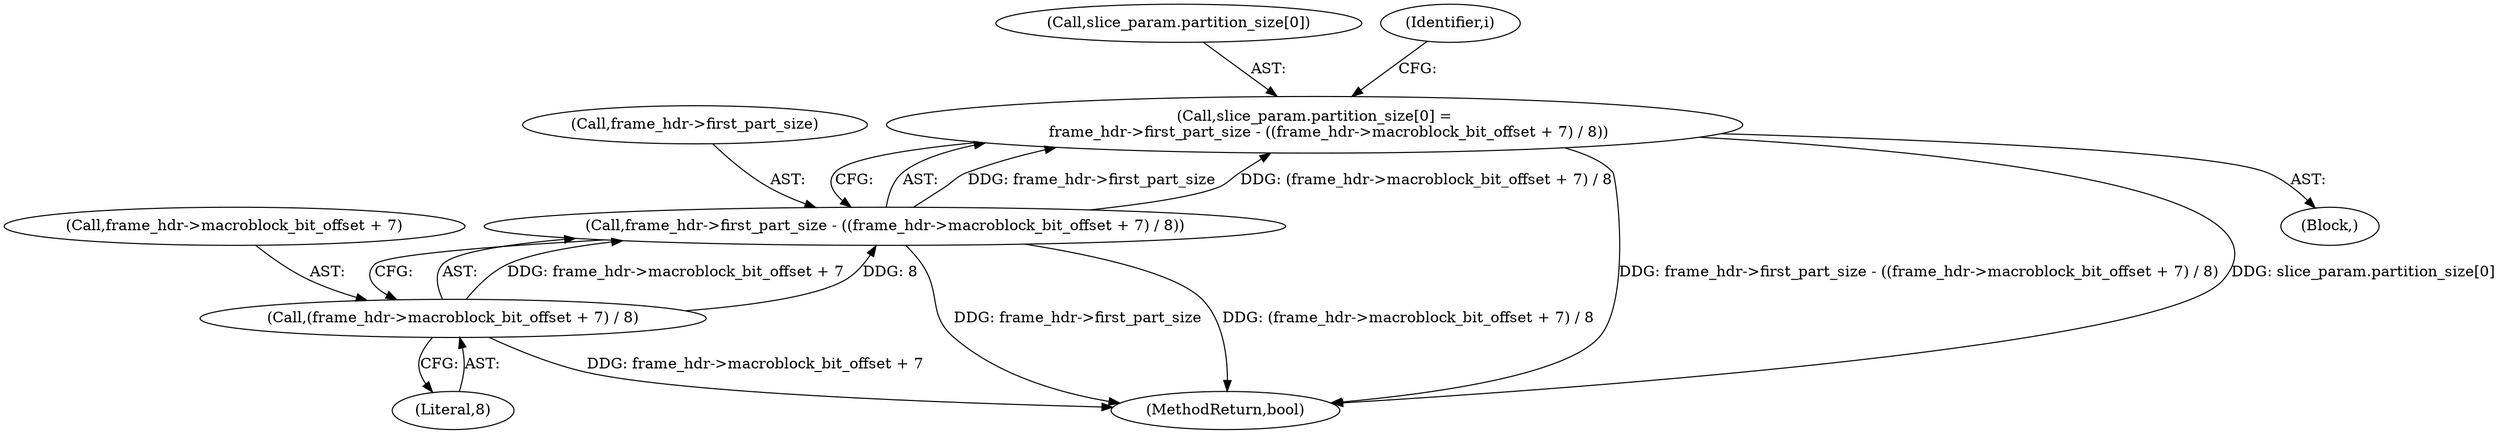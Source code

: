digraph "0_Chrome_70340ce072cee8a0bdcddb5f312d32567b2269f6_12@array" {
"1000710" [label="(Call,slice_param.partition_size[0] =\n      frame_hdr->first_part_size - ((frame_hdr->macroblock_bit_offset + 7) / 8))"];
"1000716" [label="(Call,frame_hdr->first_part_size - ((frame_hdr->macroblock_bit_offset + 7) / 8))"];
"1000720" [label="(Call,(frame_hdr->macroblock_bit_offset + 7) / 8)"];
"1000711" [label="(Call,slice_param.partition_size[0])"];
"1000710" [label="(Call,slice_param.partition_size[0] =\n      frame_hdr->first_part_size - ((frame_hdr->macroblock_bit_offset + 7) / 8))"];
"1000730" [label="(Identifier,i)"];
"1000788" [label="(MethodReturn,bool)"];
"1000720" [label="(Call,(frame_hdr->macroblock_bit_offset + 7) / 8)"];
"1000726" [label="(Literal,8)"];
"1000106" [label="(Block,)"];
"1000716" [label="(Call,frame_hdr->first_part_size - ((frame_hdr->macroblock_bit_offset + 7) / 8))"];
"1000717" [label="(Call,frame_hdr->first_part_size)"];
"1000721" [label="(Call,frame_hdr->macroblock_bit_offset + 7)"];
"1000710" -> "1000106"  [label="AST: "];
"1000710" -> "1000716"  [label="CFG: "];
"1000711" -> "1000710"  [label="AST: "];
"1000716" -> "1000710"  [label="AST: "];
"1000730" -> "1000710"  [label="CFG: "];
"1000710" -> "1000788"  [label="DDG: frame_hdr->first_part_size - ((frame_hdr->macroblock_bit_offset + 7) / 8)"];
"1000710" -> "1000788"  [label="DDG: slice_param.partition_size[0]"];
"1000716" -> "1000710"  [label="DDG: frame_hdr->first_part_size"];
"1000716" -> "1000710"  [label="DDG: (frame_hdr->macroblock_bit_offset + 7) / 8"];
"1000716" -> "1000720"  [label="CFG: "];
"1000717" -> "1000716"  [label="AST: "];
"1000720" -> "1000716"  [label="AST: "];
"1000716" -> "1000788"  [label="DDG: frame_hdr->first_part_size"];
"1000716" -> "1000788"  [label="DDG: (frame_hdr->macroblock_bit_offset + 7) / 8"];
"1000720" -> "1000716"  [label="DDG: frame_hdr->macroblock_bit_offset + 7"];
"1000720" -> "1000716"  [label="DDG: 8"];
"1000720" -> "1000726"  [label="CFG: "];
"1000721" -> "1000720"  [label="AST: "];
"1000726" -> "1000720"  [label="AST: "];
"1000720" -> "1000788"  [label="DDG: frame_hdr->macroblock_bit_offset + 7"];
}
